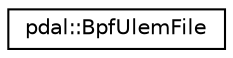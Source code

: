 digraph "Graphical Class Hierarchy"
{
  edge [fontname="Helvetica",fontsize="10",labelfontname="Helvetica",labelfontsize="10"];
  node [fontname="Helvetica",fontsize="10",shape=record];
  rankdir="LR";
  Node1 [label="pdal::BpfUlemFile",height=0.2,width=0.4,color="black", fillcolor="white", style="filled",URL="$structpdal_1_1BpfUlemFile.html"];
}
